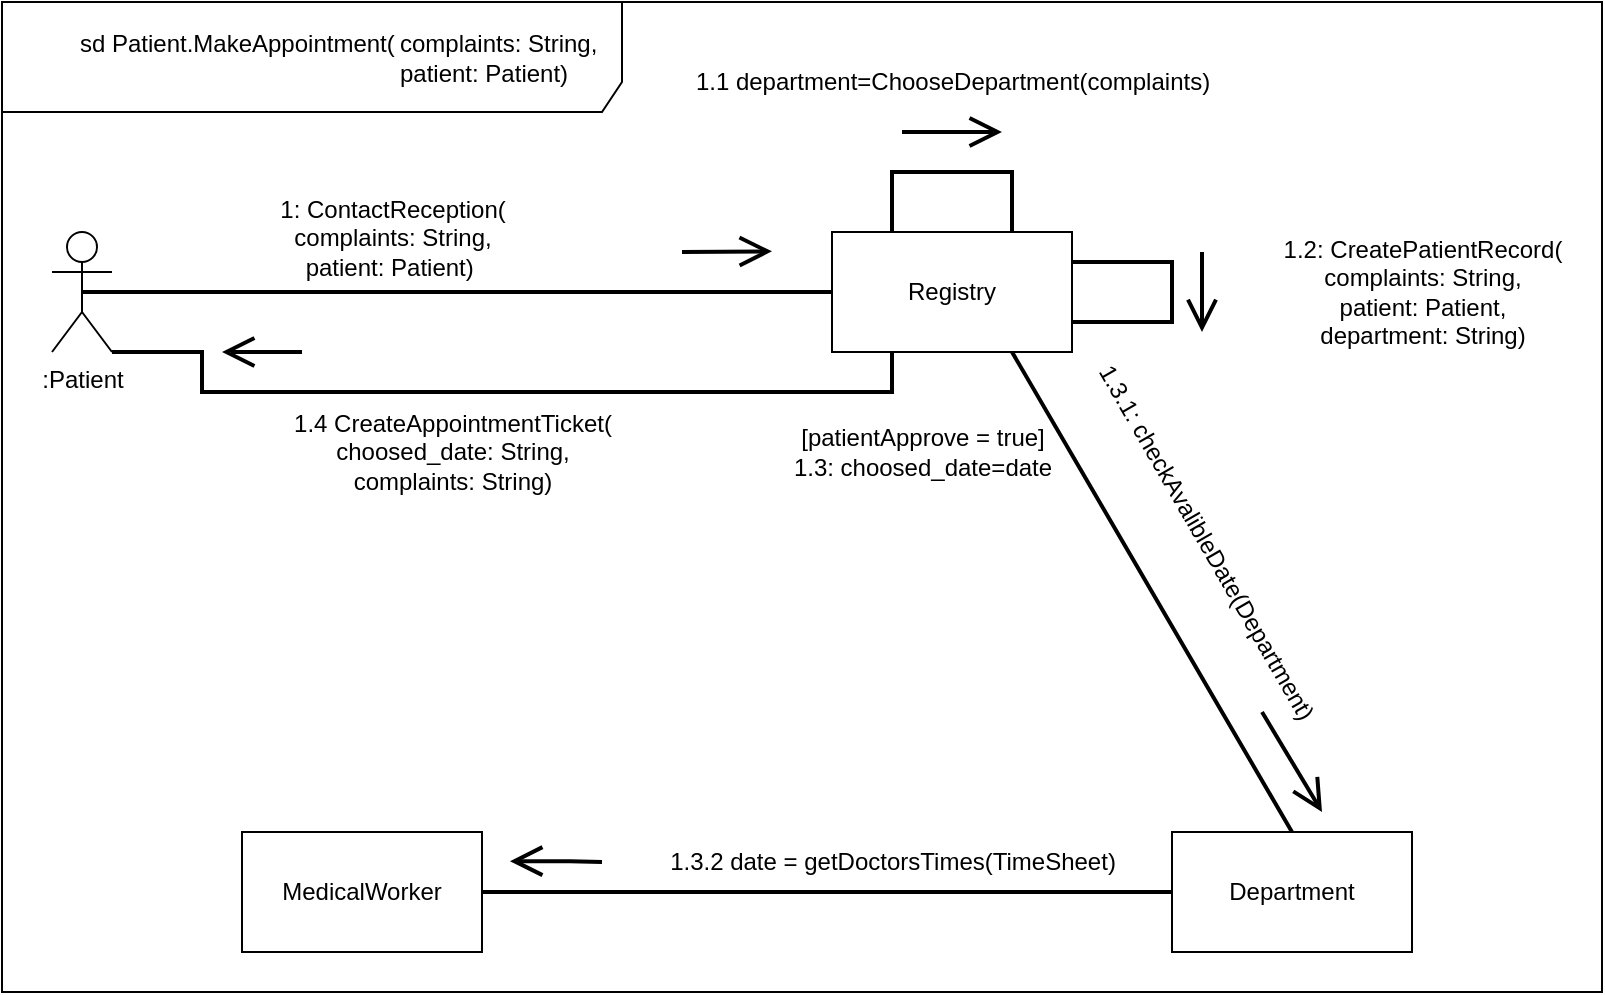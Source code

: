 <mxfile version="24.7.17">
  <diagram name="Страница — 1" id="vIH0hPLlG6JQeUh0Hnpc">
    <mxGraphModel dx="1166" dy="653" grid="1" gridSize="10" guides="1" tooltips="1" connect="1" arrows="1" fold="1" page="1" pageScale="1" pageWidth="827" pageHeight="1169" math="0" shadow="0">
      <root>
        <mxCell id="0" />
        <mxCell id="1" parent="0" />
        <mxCell id="QsQkhcBlZQ82mHcUwRK9-8" style="edgeStyle=orthogonalEdgeStyle;rounded=0;orthogonalLoop=1;jettySize=auto;html=1;exitX=0.5;exitY=0.5;exitDx=0;exitDy=0;exitPerimeter=0;endArrow=none;endFill=0;endSize=10;targetPerimeterSpacing=0;jumpSize=148;strokeWidth=2;" edge="1" parent="1" source="QsQkhcBlZQ82mHcUwRK9-9" target="QsQkhcBlZQ82mHcUwRK9-12">
          <mxGeometry relative="1" as="geometry" />
        </mxCell>
        <mxCell id="QsQkhcBlZQ82mHcUwRK9-9" value=":Patient" style="shape=umlActor;verticalLabelPosition=bottom;verticalAlign=top;horizontal=1;html=1;labelBorderColor=none;textShadow=0;comic=0;enumerate=0;treeMoving=0;" vertex="1" parent="1">
          <mxGeometry x="135" y="780" width="30" height="60" as="geometry" />
        </mxCell>
        <mxCell id="QsQkhcBlZQ82mHcUwRK9-10" style="rounded=0;orthogonalLoop=1;jettySize=auto;html=1;exitX=0.75;exitY=1;exitDx=0;exitDy=0;entryX=0.5;entryY=0;entryDx=0;entryDy=0;strokeWidth=2;endSize=10;endArrow=none;endFill=0;" edge="1" parent="1" source="QsQkhcBlZQ82mHcUwRK9-12" target="QsQkhcBlZQ82mHcUwRK9-18">
          <mxGeometry relative="1" as="geometry" />
        </mxCell>
        <mxCell id="QsQkhcBlZQ82mHcUwRK9-11" style="rounded=0;orthogonalLoop=1;jettySize=auto;html=1;exitX=0.25;exitY=1;exitDx=0;exitDy=0;strokeWidth=2;endSize=10;endArrow=none;endFill=0;entryX=1;entryY=1;entryDx=0;entryDy=0;entryPerimeter=0;edgeStyle=orthogonalEdgeStyle;" edge="1" parent="1" source="QsQkhcBlZQ82mHcUwRK9-12" target="QsQkhcBlZQ82mHcUwRK9-9">
          <mxGeometry relative="1" as="geometry">
            <mxPoint x="240" y="990" as="targetPoint" />
            <Array as="points">
              <mxPoint x="555" y="860" />
              <mxPoint x="210" y="860" />
              <mxPoint x="210" y="840" />
            </Array>
          </mxGeometry>
        </mxCell>
        <mxCell id="QsQkhcBlZQ82mHcUwRK9-12" value="&lt;div style=&quot;text-align: right;&quot;&gt;&lt;span style=&quot;white-space-collapse: preserve;&quot;&gt;Registry&lt;/span&gt;&lt;/div&gt;" style="html=1;whiteSpace=wrap;" vertex="1" parent="1">
          <mxGeometry x="525" y="780" width="120" height="60" as="geometry" />
        </mxCell>
        <mxCell id="QsQkhcBlZQ82mHcUwRK9-13" value="1: ContactReception(&lt;div&gt;complaints: String,&lt;div&gt;patient: Patient)&amp;nbsp;&lt;br&gt;&lt;div&gt;&lt;br&gt;&lt;/div&gt;&lt;/div&gt;&lt;/div&gt;" style="text;html=1;align=center;verticalAlign=middle;resizable=0;points=[];autosize=1;strokeColor=none;fillColor=none;" vertex="1" parent="1">
          <mxGeometry x="235" y="755" width="140" height="70" as="geometry" />
        </mxCell>
        <mxCell id="QsQkhcBlZQ82mHcUwRK9-14" style="edgeStyle=orthogonalEdgeStyle;rounded=0;orthogonalLoop=1;jettySize=auto;html=1;exitX=0.25;exitY=0;exitDx=0;exitDy=0;entryX=0.75;entryY=0;entryDx=0;entryDy=0;endArrow=none;endFill=0;strokeWidth=2;endSize=10;" edge="1" parent="1" source="QsQkhcBlZQ82mHcUwRK9-12" target="QsQkhcBlZQ82mHcUwRK9-12">
          <mxGeometry relative="1" as="geometry">
            <Array as="points">
              <mxPoint x="555" y="750" />
              <mxPoint x="615" y="750" />
            </Array>
          </mxGeometry>
        </mxCell>
        <mxCell id="QsQkhcBlZQ82mHcUwRK9-15" style="edgeStyle=orthogonalEdgeStyle;rounded=0;orthogonalLoop=1;jettySize=auto;html=1;entryX=1;entryY=0.75;entryDx=0;entryDy=0;strokeWidth=2;endSize=10;endArrow=none;endFill=0;exitX=1;exitY=0.25;exitDx=0;exitDy=0;" edge="1" parent="1" source="QsQkhcBlZQ82mHcUwRK9-12" target="QsQkhcBlZQ82mHcUwRK9-12">
          <mxGeometry relative="1" as="geometry">
            <mxPoint x="645" y="780" as="sourcePoint" />
            <Array as="points">
              <mxPoint x="695" y="795" />
              <mxPoint x="695" y="825" />
            </Array>
          </mxGeometry>
        </mxCell>
        <mxCell id="QsQkhcBlZQ82mHcUwRK9-16" value="1.2: CreatePatientRecord(&lt;div&gt;complaints: String,&lt;/div&gt;&lt;div&gt;patient: Patient,&lt;/div&gt;&lt;div&gt;department: String)&lt;/div&gt;" style="text;html=1;align=center;verticalAlign=middle;resizable=0;points=[];autosize=1;strokeColor=none;fillColor=none;" vertex="1" parent="1">
          <mxGeometry x="740" y="775" width="160" height="70" as="geometry" />
        </mxCell>
        <mxCell id="QsQkhcBlZQ82mHcUwRK9-17" style="edgeStyle=orthogonalEdgeStyle;rounded=0;orthogonalLoop=1;jettySize=auto;html=1;exitX=0;exitY=0.5;exitDx=0;exitDy=0;strokeWidth=2;endArrow=none;endFill=0;endSize=10;entryX=1;entryY=0.5;entryDx=0;entryDy=0;" edge="1" parent="1" source="QsQkhcBlZQ82mHcUwRK9-18" target="QsQkhcBlZQ82mHcUwRK9-21">
          <mxGeometry relative="1" as="geometry">
            <mxPoint x="285" y="1110" as="targetPoint" />
          </mxGeometry>
        </mxCell>
        <mxCell id="QsQkhcBlZQ82mHcUwRK9-18" value="Department" style="html=1;whiteSpace=wrap;" vertex="1" parent="1">
          <mxGeometry x="695" y="1080" width="120" height="60" as="geometry" />
        </mxCell>
        <mxCell id="QsQkhcBlZQ82mHcUwRK9-19" value="1.3.1: checkAvalibleDate(Department)" style="text;html=1;align=center;verticalAlign=middle;resizable=0;points=[];autosize=1;strokeColor=none;fillColor=none;rotation=60;" vertex="1" parent="1">
          <mxGeometry x="597" y="920" width="230" height="30" as="geometry" />
        </mxCell>
        <mxCell id="QsQkhcBlZQ82mHcUwRK9-20" value="1.3.2 date = getDoctorsTimes(TimeSheet)" style="text;html=1;align=center;verticalAlign=middle;resizable=0;points=[];autosize=1;strokeColor=none;fillColor=none;rotation=0;" vertex="1" parent="1">
          <mxGeometry x="430" y="1080" width="250" height="30" as="geometry" />
        </mxCell>
        <mxCell id="QsQkhcBlZQ82mHcUwRK9-21" value="MedicalWorker" style="html=1;whiteSpace=wrap;" vertex="1" parent="1">
          <mxGeometry x="230" y="1080" width="120" height="60" as="geometry" />
        </mxCell>
        <mxCell id="QsQkhcBlZQ82mHcUwRK9-22" value="[patientApprove = true]&lt;div&gt;1.3: choosed_date=date&lt;/div&gt;" style="text;html=1;align=center;verticalAlign=middle;resizable=0;points=[];autosize=1;strokeColor=none;fillColor=none;" vertex="1" parent="1">
          <mxGeometry x="495" y="870" width="150" height="40" as="geometry" />
        </mxCell>
        <mxCell id="QsQkhcBlZQ82mHcUwRK9-24" value="1.4 CreateAppointmentTicket(&lt;div&gt;choosed_date: String,&lt;/div&gt;&lt;div&gt;complaints: String)&lt;/div&gt;" style="text;html=1;align=center;verticalAlign=middle;resizable=0;points=[];autosize=1;strokeColor=none;fillColor=none;rotation=0;" vertex="1" parent="1">
          <mxGeometry x="245" y="860" width="180" height="60" as="geometry" />
        </mxCell>
        <mxCell id="QsQkhcBlZQ82mHcUwRK9-25" value="1.1 department=ChooseDepartment(complaints)" style="text;html=1;align=center;verticalAlign=middle;resizable=0;points=[];autosize=1;strokeColor=none;fillColor=none;" vertex="1" parent="1">
          <mxGeometry x="445" y="690" width="280" height="30" as="geometry" />
        </mxCell>
        <mxCell id="QsQkhcBlZQ82mHcUwRK9-26" value="" style="endArrow=open;endFill=1;endSize=12;html=1;rounded=0;strokeWidth=2;" edge="1" parent="1">
          <mxGeometry width="160" relative="1" as="geometry">
            <mxPoint x="450" y="790" as="sourcePoint" />
            <mxPoint x="495" y="789.66" as="targetPoint" />
          </mxGeometry>
        </mxCell>
        <mxCell id="QsQkhcBlZQ82mHcUwRK9-27" value="" style="endArrow=open;endFill=1;endSize=12;html=1;rounded=0;strokeWidth=2;" edge="1" parent="1">
          <mxGeometry width="160" relative="1" as="geometry">
            <mxPoint x="560" y="730" as="sourcePoint" />
            <mxPoint x="610" y="730" as="targetPoint" />
          </mxGeometry>
        </mxCell>
        <mxCell id="QsQkhcBlZQ82mHcUwRK9-28" value="" style="endArrow=open;endFill=1;endSize=12;html=1;rounded=0;strokeWidth=2;" edge="1" parent="1">
          <mxGeometry width="160" relative="1" as="geometry">
            <mxPoint x="710" y="790" as="sourcePoint" />
            <mxPoint x="710" y="830" as="targetPoint" />
          </mxGeometry>
        </mxCell>
        <mxCell id="QsQkhcBlZQ82mHcUwRK9-29" value="" style="endArrow=open;endFill=1;endSize=12;html=1;rounded=0;strokeWidth=2;" edge="1" parent="1">
          <mxGeometry width="160" relative="1" as="geometry">
            <mxPoint x="740" y="1020" as="sourcePoint" />
            <mxPoint x="770" y="1070" as="targetPoint" />
          </mxGeometry>
        </mxCell>
        <mxCell id="QsQkhcBlZQ82mHcUwRK9-30" value="" style="endArrow=open;endFill=1;endSize=12;html=1;rounded=0;strokeWidth=2;" edge="1" parent="1">
          <mxGeometry width="160" relative="1" as="geometry">
            <mxPoint x="410" y="1095" as="sourcePoint" />
            <mxPoint x="364" y="1094.58" as="targetPoint" />
            <Array as="points">
              <mxPoint x="394" y="1094.58" />
            </Array>
          </mxGeometry>
        </mxCell>
        <mxCell id="QsQkhcBlZQ82mHcUwRK9-31" value="" style="endArrow=open;endFill=1;endSize=12;html=1;rounded=0;strokeWidth=2;" edge="1" parent="1">
          <mxGeometry width="160" relative="1" as="geometry">
            <mxPoint x="260" y="840" as="sourcePoint" />
            <mxPoint x="220" y="840" as="targetPoint" />
          </mxGeometry>
        </mxCell>
        <mxCell id="QsQkhcBlZQ82mHcUwRK9-32" value="&lt;div style=&quot;text-align: left;&quot;&gt;&lt;span style=&quot;background-color: initial; white-space: pre;&quot;&gt;&#x9;&lt;/span&gt;&lt;span style=&quot;background-color: initial;&quot;&gt;sd Patient.MakeAppointment(&lt;/span&gt;&lt;span style=&quot;background-color: initial; white-space: pre;&quot;&gt;&#x9;&lt;/span&gt;&lt;span style=&quot;background-color: initial;&quot;&gt;сomplaints: String,&lt;/span&gt;&lt;/div&gt;&lt;div style=&quot;text-align: left;&quot;&gt;&lt;span style=&quot;background-color: initial;&quot;&gt;&lt;span style=&quot;white-space: pre;&quot;&gt;&#x9;&lt;/span&gt;&lt;span style=&quot;white-space: pre;&quot;&gt;&#x9;&lt;/span&gt;&lt;span style=&quot;white-space: pre;&quot;&gt;&#x9;&lt;/span&gt;&lt;span style=&quot;white-space: pre;&quot;&gt;&#x9;&lt;/span&gt;&lt;span style=&quot;white-space: pre;&quot;&gt;&#x9;&lt;/span&gt;&lt;span style=&quot;white-space: pre;&quot;&gt;&#x9;&lt;/span&gt;&lt;span style=&quot;white-space: pre;&quot;&gt;&#x9;&lt;/span&gt;patient: Patient&lt;/span&gt;&lt;span style=&quot;background-color: initial;&quot;&gt;)&lt;/span&gt;&lt;/div&gt;" style="shape=umlFrame;whiteSpace=wrap;html=1;pointerEvents=0;recursiveResize=0;container=1;collapsible=0;width=310;height=55;" vertex="1" parent="1">
          <mxGeometry x="110" y="665" width="800" height="495" as="geometry" />
        </mxCell>
      </root>
    </mxGraphModel>
  </diagram>
</mxfile>
